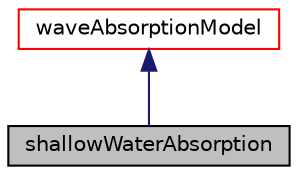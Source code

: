 digraph "shallowWaterAbsorption"
{
  bgcolor="transparent";
  edge [fontname="Helvetica",fontsize="10",labelfontname="Helvetica",labelfontsize="10"];
  node [fontname="Helvetica",fontsize="10",shape=record];
  Node1 [label="shallowWaterAbsorption",height=0.2,width=0.4,color="black", fillcolor="grey75", style="filled" fontcolor="black"];
  Node2 -> Node1 [dir="back",color="midnightblue",fontsize="10",style="solid",fontname="Helvetica"];
  Node2 [label="waveAbsorptionModel",height=0.2,width=0.4,color="red",URL="$classFoam_1_1waveModels_1_1waveAbsorptionModel.html"];
}
